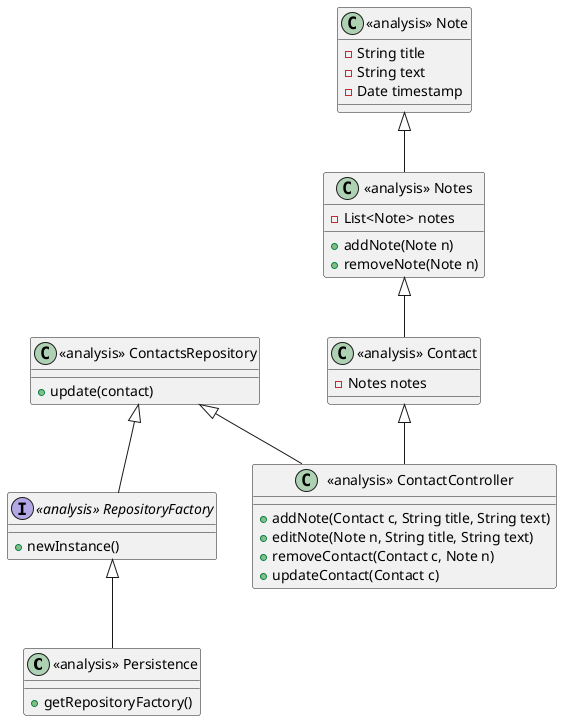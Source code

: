 @startuml doc-files/crm_04_01_analise_classes.png

    class "<<analysis>> Persistence" as Persistence{
        +getRepositoryFactory()
    }

    interface "<<analysis>> RepositoryFactory" as RepositoryFactory{
        +newInstance()
    }

    class "<<analysis>> ContactsRepository" as ContactsRepository{
        +update(contact)
    }

    class "<<analysis>> Notes" as Notes{
        -List<Note> notes
        +addNote(Note n)
        +removeNote(Note n)
    }

    class "<<analysis>> Note" as Note{
        -String title
        -String text
        -Date timestamp
    }

    class "<<analysis>> Contact" as Contact{
	-Notes notes
    }

    class "<<analysis>> ContactController" as ContactController{
        +addNote(Contact c, String title, String text)
        +editNote(Note n, String title, String text)
        +removeContact(Contact c, Note n)
        +updateContact(Contact c)
    }
        Note <|-- Notes
	Notes <|-- Contact
    RepositoryFactory <|-- Persistence
    ContactsRepository <|-- RepositoryFactory
    ContactsRepository <|-- ContactController
	Contact <|-- ContactController

@enduml
